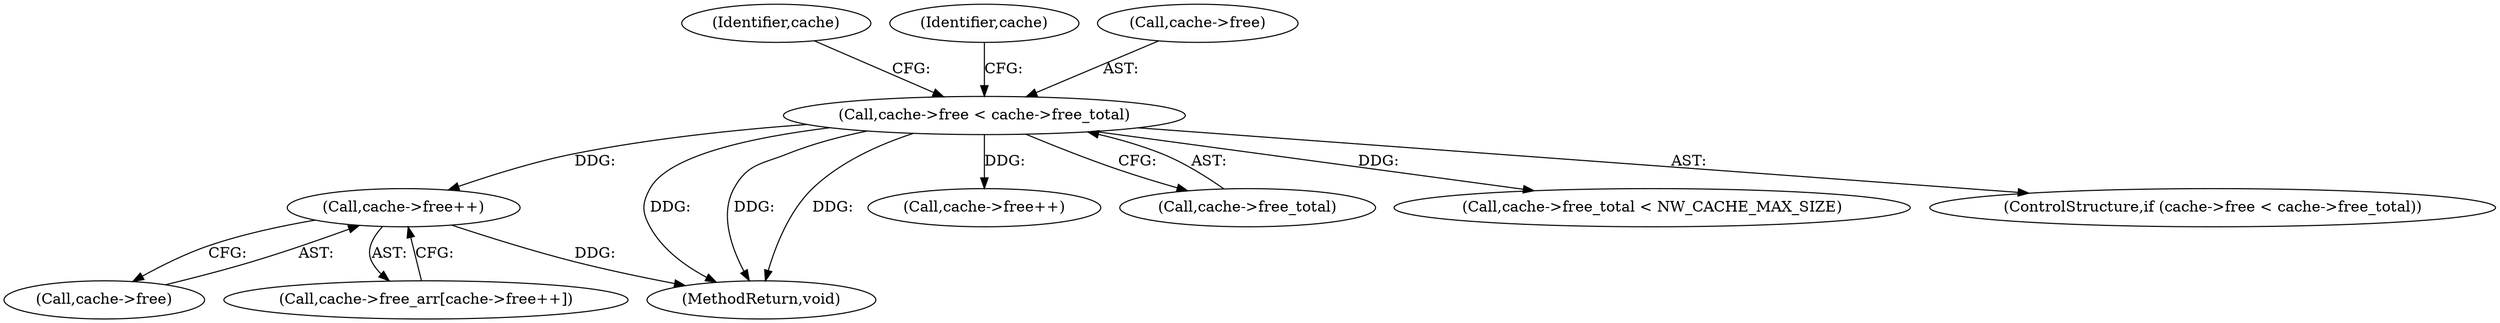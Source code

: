 digraph "0_viabtc_exchange_server_4a7c27bfe98f409623d4d857894d017ff0672cc9#diff-515c81af848352583bff286d6224875f_0@API" {
"1000118" [label="(Call,cache->free++)"];
"1000105" [label="(Call,cache->free < cache->free_total)"];
"1000116" [label="(Identifier,cache)"];
"1000181" [label="(MethodReturn,void)"];
"1000168" [label="(Call,cache->free++)"];
"1000109" [label="(Call,cache->free_total)"];
"1000127" [label="(Identifier,cache)"];
"1000119" [label="(Call,cache->free)"];
"1000125" [label="(Call,cache->free_total < NW_CACHE_MAX_SIZE)"];
"1000118" [label="(Call,cache->free++)"];
"1000104" [label="(ControlStructure,if (cache->free < cache->free_total))"];
"1000106" [label="(Call,cache->free)"];
"1000105" [label="(Call,cache->free < cache->free_total)"];
"1000114" [label="(Call,cache->free_arr[cache->free++])"];
"1000118" -> "1000114"  [label="AST: "];
"1000118" -> "1000119"  [label="CFG: "];
"1000119" -> "1000118"  [label="AST: "];
"1000114" -> "1000118"  [label="CFG: "];
"1000118" -> "1000181"  [label="DDG: "];
"1000105" -> "1000118"  [label="DDG: "];
"1000105" -> "1000104"  [label="AST: "];
"1000105" -> "1000109"  [label="CFG: "];
"1000106" -> "1000105"  [label="AST: "];
"1000109" -> "1000105"  [label="AST: "];
"1000116" -> "1000105"  [label="CFG: "];
"1000127" -> "1000105"  [label="CFG: "];
"1000105" -> "1000181"  [label="DDG: "];
"1000105" -> "1000181"  [label="DDG: "];
"1000105" -> "1000181"  [label="DDG: "];
"1000105" -> "1000125"  [label="DDG: "];
"1000105" -> "1000168"  [label="DDG: "];
}
